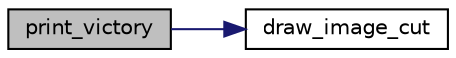 digraph "print_victory"
{
 // LATEX_PDF_SIZE
  edge [fontname="Helvetica",fontsize="10",labelfontname="Helvetica",labelfontsize="10"];
  node [fontname="Helvetica",fontsize="10",shape=record];
  rankdir="LR";
  Node1 [label="print_victory",height=0.2,width=0.4,color="black", fillcolor="grey75", style="filled", fontcolor="black",tooltip="Affiche le message de victoire et libère la mémoire."];
  Node1 -> Node2 [color="midnightblue",fontsize="10",style="solid",fontname="Helvetica"];
  Node2 [label="draw_image_cut",height=0.2,width=0.4,color="black", fillcolor="white", style="filled",URL="$frame_8c.html#a6806582f5c44c6196cedaf9ac7213fe3",tooltip="Dessine l'image dans la case correspondante."];
}
